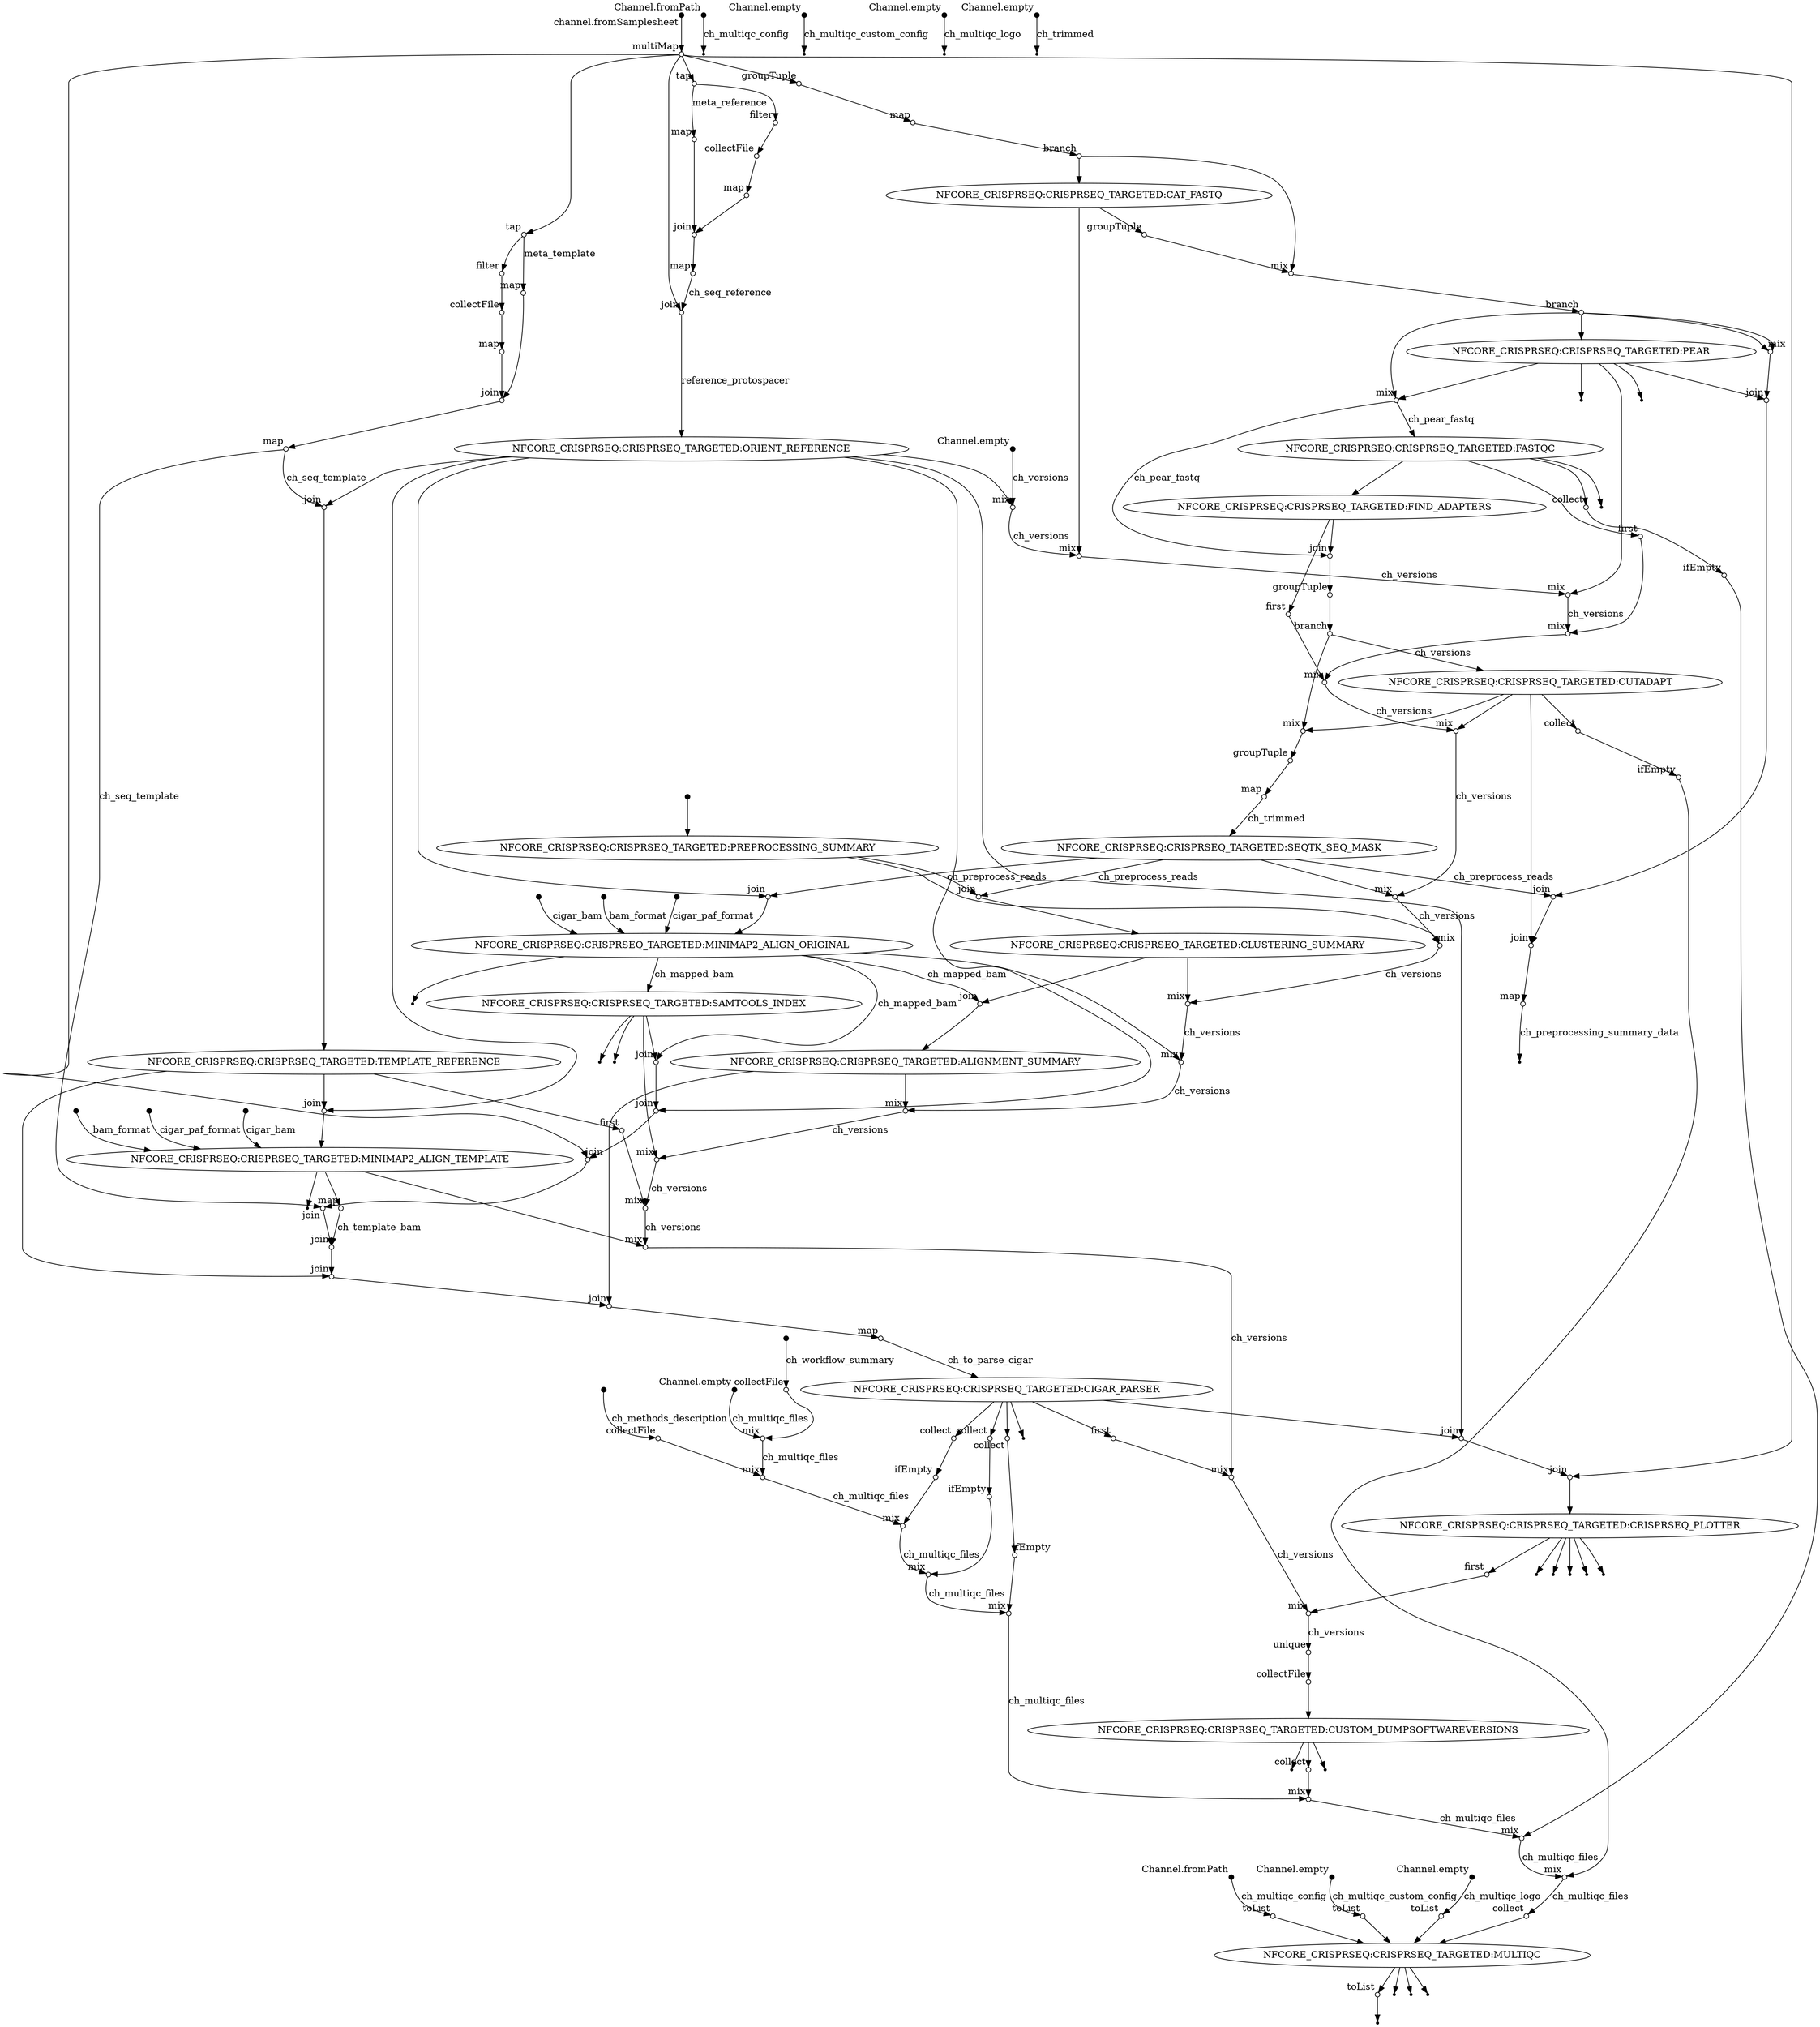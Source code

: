 digraph "crisprseq_dag" {
v0 [shape=point,label="",fixedsize=true,width=0.1,xlabel="Channel.fromPath"];
v151 [shape=circle,label="",fixedsize=true,width=0.1,xlabel="toList"];
v0 -> v151 [label="ch_multiqc_config"];

v1 [shape=point,label="",fixedsize=true,width=0.1,xlabel="Channel.empty"];
v152 [shape=circle,label="",fixedsize=true,width=0.1,xlabel="toList"];
v1 -> v152 [label="ch_multiqc_custom_config"];

v2 [shape=point,label="",fixedsize=true,width=0.1,xlabel="Channel.empty"];
v153 [shape=circle,label="",fixedsize=true,width=0.1,xlabel="toList"];
v2 -> v153 [label="ch_multiqc_logo"];

v3 [shape=point,label="",fixedsize=true,width=0.1,xlabel="Channel.fromPath"];
v4 [shape=point];
v3 -> v4 [label="ch_multiqc_config"];

v5 [shape=point,label="",fixedsize=true,width=0.1,xlabel="Channel.empty"];
v6 [shape=point];
v5 -> v6 [label="ch_multiqc_custom_config"];

v7 [shape=point,label="",fixedsize=true,width=0.1,xlabel="Channel.empty"];
v8 [shape=point];
v7 -> v8 [label="ch_multiqc_logo"];

v9 [shape=point,label="",fixedsize=true,width=0.1,xlabel="Channel.empty"];
v31 [shape=circle,label="",fixedsize=true,width=0.1,xlabel="mix"];
v9 -> v31 [label="ch_versions"];

v10 [shape=point,label="",fixedsize=true,width=0.1,xlabel="channel.fromSamplesheet"];
v11 [shape=circle,label="",fixedsize=true,width=0.1,xlabel="multiMap"];
v10 -> v11;

v11 [shape=circle,label="",fixedsize=true,width=0.1,xlabel="multiMap"];
v12 [shape=circle,label="",fixedsize=true,width=0.1,xlabel="groupTuple"];
v11 -> v12;

v11 [shape=circle,label="",fixedsize=true,width=0.1,xlabel="multiMap"];
v29 [shape=circle,label="",fixedsize=true,width=0.1,xlabel="join"];
v11 -> v29;

v11 [shape=circle,label="",fixedsize=true,width=0.1,xlabel="multiMap"];
v15 [shape=circle,label="",fixedsize=true,width=0.1,xlabel="tap"];
v11 -> v15;

v11 [shape=circle,label="",fixedsize=true,width=0.1,xlabel="multiMap"];
v22 [shape=circle,label="",fixedsize=true,width=0.1,xlabel="tap"];
v11 -> v22;

v12 [shape=circle,label="",fixedsize=true,width=0.1,xlabel="groupTuple"];
v13 [shape=circle,label="",fixedsize=true,width=0.1,xlabel="map"];
v12 -> v13;

v13 [shape=circle,label="",fixedsize=true,width=0.1,xlabel="map"];
v14 [shape=circle,label="",fixedsize=true,width=0.1,xlabel="branch"];
v13 -> v14;

v14 [shape=circle,label="",fixedsize=true,width=0.1,xlabel="branch"];
v32 [label="NFCORE_CRISPRSEQ:CRISPRSEQ_TARGETED:CAT_FASTQ"];
v14 -> v32;

v14 [shape=circle,label="",fixedsize=true,width=0.1,xlabel="branch"];
v34 [shape=circle,label="",fixedsize=true,width=0.1,xlabel="mix"];
v14 -> v34;

v15 [shape=circle,label="",fixedsize=true,width=0.1,xlabel="tap"];
v19 [shape=circle,label="",fixedsize=true,width=0.1,xlabel="map"];
v15 -> v19 [label="meta_reference"];

v15 [shape=circle,label="",fixedsize=true,width=0.1,xlabel="tap"];
v16 [shape=circle,label="",fixedsize=true,width=0.1,xlabel="filter"];
v15 -> v16;

v16 [shape=circle,label="",fixedsize=true,width=0.1,xlabel="filter"];
v17 [shape=circle,label="",fixedsize=true,width=0.1,xlabel="collectFile"];
v16 -> v17;

v17 [shape=circle,label="",fixedsize=true,width=0.1,xlabel="collectFile"];
v18 [shape=circle,label="",fixedsize=true,width=0.1,xlabel="map"];
v17 -> v18;

v18 [shape=circle,label="",fixedsize=true,width=0.1,xlabel="map"];
v20 [shape=circle,label="",fixedsize=true,width=0.1,xlabel="join"];
v18 -> v20;

v19 [shape=circle,label="",fixedsize=true,width=0.1,xlabel="map"];
v20 [shape=circle,label="",fixedsize=true,width=0.1,xlabel="join"];
v19 -> v20;

v20 [shape=circle,label="",fixedsize=true,width=0.1,xlabel="join"];
v21 [shape=circle,label="",fixedsize=true,width=0.1,xlabel="map"];
v20 -> v21;

v21 [shape=circle,label="",fixedsize=true,width=0.1,xlabel="map"];
v29 [shape=circle,label="",fixedsize=true,width=0.1,xlabel="join"];
v21 -> v29 [label="ch_seq_reference"];

v22 [shape=circle,label="",fixedsize=true,width=0.1,xlabel="tap"];
v26 [shape=circle,label="",fixedsize=true,width=0.1,xlabel="map"];
v22 -> v26 [label="meta_template"];

v22 [shape=circle,label="",fixedsize=true,width=0.1,xlabel="tap"];
v23 [shape=circle,label="",fixedsize=true,width=0.1,xlabel="filter"];
v22 -> v23;

v23 [shape=circle,label="",fixedsize=true,width=0.1,xlabel="filter"];
v24 [shape=circle,label="",fixedsize=true,width=0.1,xlabel="collectFile"];
v23 -> v24;

v24 [shape=circle,label="",fixedsize=true,width=0.1,xlabel="collectFile"];
v25 [shape=circle,label="",fixedsize=true,width=0.1,xlabel="map"];
v24 -> v25;

v25 [shape=circle,label="",fixedsize=true,width=0.1,xlabel="map"];
v27 [shape=circle,label="",fixedsize=true,width=0.1,xlabel="join"];
v25 -> v27;

v26 [shape=circle,label="",fixedsize=true,width=0.1,xlabel="map"];
v27 [shape=circle,label="",fixedsize=true,width=0.1,xlabel="join"];
v26 -> v27;

v27 [shape=circle,label="",fixedsize=true,width=0.1,xlabel="join"];
v28 [shape=circle,label="",fixedsize=true,width=0.1,xlabel="map"];
v27 -> v28;

v28 [shape=circle,label="",fixedsize=true,width=0.1,xlabel="map"];
v87 [shape=circle,label="",fixedsize=true,width=0.1,xlabel="join"];
v28 -> v87 [label="ch_seq_template"];

v29 [shape=circle,label="",fixedsize=true,width=0.1,xlabel="join"];
v30 [label="NFCORE_CRISPRSEQ:CRISPRSEQ_TARGETED:ORIENT_REFERENCE"];
v29 -> v30 [label="reference_protospacer"];

v30 [label="NFCORE_CRISPRSEQ:CRISPRSEQ_TARGETED:ORIENT_REFERENCE"];
v73 [shape=circle,label="",fixedsize=true,width=0.1,xlabel="join"];
v30 -> v73;

v30 [label="NFCORE_CRISPRSEQ:CRISPRSEQ_TARGETED:ORIENT_REFERENCE"];
v31 [shape=circle,label="",fixedsize=true,width=0.1,xlabel="mix"];
v30 -> v31;

v31 [shape=circle,label="",fixedsize=true,width=0.1,xlabel="mix"];
v36 [shape=circle,label="",fixedsize=true,width=0.1,xlabel="mix"];
v31 -> v36 [label="ch_versions"];

v32 [label="NFCORE_CRISPRSEQ:CRISPRSEQ_TARGETED:CAT_FASTQ"];
v33 [shape=circle,label="",fixedsize=true,width=0.1,xlabel="groupTuple"];
v32 -> v33;

v32 [label="NFCORE_CRISPRSEQ:CRISPRSEQ_TARGETED:CAT_FASTQ"];
v36 [shape=circle,label="",fixedsize=true,width=0.1,xlabel="mix"];
v32 -> v36;

v33 [shape=circle,label="",fixedsize=true,width=0.1,xlabel="groupTuple"];
v34 [shape=circle,label="",fixedsize=true,width=0.1,xlabel="mix"];
v33 -> v34;

v34 [shape=circle,label="",fixedsize=true,width=0.1,xlabel="mix"];
v35 [shape=circle,label="",fixedsize=true,width=0.1,xlabel="branch"];
v34 -> v35;

v35 [shape=circle,label="",fixedsize=true,width=0.1,xlabel="branch"];
v37 [label="NFCORE_CRISPRSEQ:CRISPRSEQ_TARGETED:PEAR"];
v35 -> v37;

v35 [shape=circle,label="",fixedsize=true,width=0.1,xlabel="branch"];
v40 [shape=circle,label="",fixedsize=true,width=0.1,xlabel="mix"];
v35 -> v40;

v36 [shape=circle,label="",fixedsize=true,width=0.1,xlabel="mix"];
v41 [shape=circle,label="",fixedsize=true,width=0.1,xlabel="mix"];
v36 -> v41 [label="ch_versions"];

v37 [label="NFCORE_CRISPRSEQ:CRISPRSEQ_TARGETED:PEAR"];
v40 [shape=circle,label="",fixedsize=true,width=0.1,xlabel="mix"];
v37 -> v40;

v37 [label="NFCORE_CRISPRSEQ:CRISPRSEQ_TARGETED:PEAR"];
v39 [shape=point];
v37 -> v39;

v37 [label="NFCORE_CRISPRSEQ:CRISPRSEQ_TARGETED:PEAR"];
v38 [shape=point];
v37 -> v38;

v37 [label="NFCORE_CRISPRSEQ:CRISPRSEQ_TARGETED:PEAR"];
v41 [shape=circle,label="",fixedsize=true,width=0.1,xlabel="mix"];
v37 -> v41;

v40 [shape=circle,label="",fixedsize=true,width=0.1,xlabel="mix"];
v42 [label="NFCORE_CRISPRSEQ:CRISPRSEQ_TARGETED:FASTQC"];
v40 -> v42 [label="ch_pear_fastq"];

v41 [shape=circle,label="",fixedsize=true,width=0.1,xlabel="mix"];
v45 [shape=circle,label="",fixedsize=true,width=0.1,xlabel="mix"];
v41 -> v45 [label="ch_versions"];

v42 [label="NFCORE_CRISPRSEQ:CRISPRSEQ_TARGETED:FASTQC"];
v43 [shape=point];
v42 -> v43;

v42 [label="NFCORE_CRISPRSEQ:CRISPRSEQ_TARGETED:FASTQC"];
v48 [label="NFCORE_CRISPRSEQ:CRISPRSEQ_TARGETED:FIND_ADAPTERS"];
v42 -> v48;

v42 [label="NFCORE_CRISPRSEQ:CRISPRSEQ_TARGETED:FASTQC"];
v44 [shape=circle,label="",fixedsize=true,width=0.1,xlabel="first"];
v42 -> v44;

v44 [shape=circle,label="",fixedsize=true,width=0.1,xlabel="first"];
v45 [shape=circle,label="",fixedsize=true,width=0.1,xlabel="mix"];
v44 -> v45;

v45 [shape=circle,label="",fixedsize=true,width=0.1,xlabel="mix"];
v53 [shape=circle,label="",fixedsize=true,width=0.1,xlabel="mix"];
v45 -> v53 [label="ch_versions"];

v46 [shape=point,label="",fixedsize=true,width=0.1,xlabel="Channel.empty"];
v47 [shape=point];
v46 -> v47 [label="ch_trimmed"];

v48 [label="NFCORE_CRISPRSEQ:CRISPRSEQ_TARGETED:FIND_ADAPTERS"];
v49 [shape=circle,label="",fixedsize=true,width=0.1,xlabel="join"];
v48 -> v49;

v48 [label="NFCORE_CRISPRSEQ:CRISPRSEQ_TARGETED:FIND_ADAPTERS"];
v52 [shape=circle,label="",fixedsize=true,width=0.1,xlabel="first"];
v48 -> v52;

v40 [shape=circle,label="",fixedsize=true,width=0.1,xlabel="mix"];
v49 [shape=circle,label="",fixedsize=true,width=0.1,xlabel="join"];
v40 -> v49 [label="ch_pear_fastq"];

v49 [shape=circle,label="",fixedsize=true,width=0.1,xlabel="join"];
v50 [shape=circle,label="",fixedsize=true,width=0.1,xlabel="groupTuple"];
v49 -> v50;

v50 [shape=circle,label="",fixedsize=true,width=0.1,xlabel="groupTuple"];
v51 [shape=circle,label="",fixedsize=true,width=0.1,xlabel="branch"];
v50 -> v51;

v51 [shape=circle,label="",fixedsize=true,width=0.1,xlabel="branch"];
v56 [shape=circle,label="",fixedsize=true,width=0.1,xlabel="mix"];
v51 -> v56;

v51 [shape=circle,label="",fixedsize=true,width=0.1,xlabel="branch"];
v54 [label="NFCORE_CRISPRSEQ:CRISPRSEQ_TARGETED:CUTADAPT"];
v51 -> v54;

v52 [shape=circle,label="",fixedsize=true,width=0.1,xlabel="first"];
v53 [shape=circle,label="",fixedsize=true,width=0.1,xlabel="mix"];
v52 -> v53;

v53 [shape=circle,label="",fixedsize=true,width=0.1,xlabel="mix"];
v55 [shape=circle,label="",fixedsize=true,width=0.1,xlabel="mix"];
v53 -> v55 [label="ch_versions"];

v54 [label="NFCORE_CRISPRSEQ:CRISPRSEQ_TARGETED:CUTADAPT"];
v56 [shape=circle,label="",fixedsize=true,width=0.1,xlabel="mix"];
v54 -> v56;

v54 [label="NFCORE_CRISPRSEQ:CRISPRSEQ_TARGETED:CUTADAPT"];
v64 [shape=circle,label="",fixedsize=true,width=0.1,xlabel="join"];
v54 -> v64;

v54 [label="NFCORE_CRISPRSEQ:CRISPRSEQ_TARGETED:CUTADAPT"];
v55 [shape=circle,label="",fixedsize=true,width=0.1,xlabel="mix"];
v54 -> v55;

v55 [shape=circle,label="",fixedsize=true,width=0.1,xlabel="mix"];
v60 [shape=circle,label="",fixedsize=true,width=0.1,xlabel="mix"];
v55 -> v60 [label="ch_versions"];

v56 [shape=circle,label="",fixedsize=true,width=0.1,xlabel="mix"];
v57 [shape=circle,label="",fixedsize=true,width=0.1,xlabel="groupTuple"];
v56 -> v57;

v57 [shape=circle,label="",fixedsize=true,width=0.1,xlabel="groupTuple"];
v58 [shape=circle,label="",fixedsize=true,width=0.1,xlabel="map"];
v57 -> v58;

v58 [shape=circle,label="",fixedsize=true,width=0.1,xlabel="map"];
v59 [label="NFCORE_CRISPRSEQ:CRISPRSEQ_TARGETED:SEQTK_SEQ_MASK"];
v58 -> v59 [label="ch_trimmed"];

v59 [label="NFCORE_CRISPRSEQ:CRISPRSEQ_TARGETED:SEQTK_SEQ_MASK"];
v63 [shape=circle,label="",fixedsize=true,width=0.1,xlabel="join"];
v59 -> v63 [label="ch_preprocess_reads"];

v59 [label="NFCORE_CRISPRSEQ:CRISPRSEQ_TARGETED:SEQTK_SEQ_MASK"];
v60 [shape=circle,label="",fixedsize=true,width=0.1,xlabel="mix"];
v59 -> v60;

v60 [shape=circle,label="",fixedsize=true,width=0.1,xlabel="mix"];
v69 [shape=circle,label="",fixedsize=true,width=0.1,xlabel="mix"];
v60 -> v69 [label="ch_versions"];

v35 [shape=circle,label="",fixedsize=true,width=0.1,xlabel="branch"];
v61 [shape=circle,label="",fixedsize=true,width=0.1,xlabel="mix"];
v35 -> v61;

v35 [shape=circle,label="",fixedsize=true,width=0.1,xlabel="branch"];
v61 [shape=circle,label="",fixedsize=true,width=0.1,xlabel="mix"];
v35 -> v61;

v61 [shape=circle,label="",fixedsize=true,width=0.1,xlabel="mix"];
v62 [shape=circle,label="",fixedsize=true,width=0.1,xlabel="join"];
v61 -> v62;

v37 [label="NFCORE_CRISPRSEQ:CRISPRSEQ_TARGETED:PEAR"];
v62 [shape=circle,label="",fixedsize=true,width=0.1,xlabel="join"];
v37 -> v62;

v62 [shape=circle,label="",fixedsize=true,width=0.1,xlabel="join"];
v63 [shape=circle,label="",fixedsize=true,width=0.1,xlabel="join"];
v62 -> v63;

v63 [shape=circle,label="",fixedsize=true,width=0.1,xlabel="join"];
v64 [shape=circle,label="",fixedsize=true,width=0.1,xlabel="join"];
v63 -> v64;

v64 [shape=circle,label="",fixedsize=true,width=0.1,xlabel="join"];
v65 [shape=circle,label="",fixedsize=true,width=0.1,xlabel="map"];
v64 -> v65;

v65 [shape=circle,label="",fixedsize=true,width=0.1,xlabel="map"];
v66 [shape=point];
v65 -> v66 [label="ch_preprocessing_summary_data"];

v67 [shape=point,label="",fixedsize=true,width=0.1];
v68 [label="NFCORE_CRISPRSEQ:CRISPRSEQ_TARGETED:PREPROCESSING_SUMMARY"];
v67 -> v68;

v68 [label="NFCORE_CRISPRSEQ:CRISPRSEQ_TARGETED:PREPROCESSING_SUMMARY"];
v70 [shape=circle,label="",fixedsize=true,width=0.1,xlabel="join"];
v68 -> v70;

v68 [label="NFCORE_CRISPRSEQ:CRISPRSEQ_TARGETED:PREPROCESSING_SUMMARY"];
v69 [shape=circle,label="",fixedsize=true,width=0.1,xlabel="mix"];
v68 -> v69;

v69 [shape=circle,label="",fixedsize=true,width=0.1,xlabel="mix"];
v72 [shape=circle,label="",fixedsize=true,width=0.1,xlabel="mix"];
v69 -> v72 [label="ch_versions"];

v59 [label="NFCORE_CRISPRSEQ:CRISPRSEQ_TARGETED:SEQTK_SEQ_MASK"];
v70 [shape=circle,label="",fixedsize=true,width=0.1,xlabel="join"];
v59 -> v70 [label="ch_preprocess_reads"];

v70 [shape=circle,label="",fixedsize=true,width=0.1,xlabel="join"];
v71 [label="NFCORE_CRISPRSEQ:CRISPRSEQ_TARGETED:CLUSTERING_SUMMARY"];
v70 -> v71;

v71 [label="NFCORE_CRISPRSEQ:CRISPRSEQ_TARGETED:CLUSTERING_SUMMARY"];
v80 [shape=circle,label="",fixedsize=true,width=0.1,xlabel="join"];
v71 -> v80;

v71 [label="NFCORE_CRISPRSEQ:CRISPRSEQ_TARGETED:CLUSTERING_SUMMARY"];
v72 [shape=circle,label="",fixedsize=true,width=0.1,xlabel="mix"];
v71 -> v72;

v72 [shape=circle,label="",fixedsize=true,width=0.1,xlabel="mix"];
v79 [shape=circle,label="",fixedsize=true,width=0.1,xlabel="mix"];
v72 -> v79 [label="ch_versions"];

v59 [label="NFCORE_CRISPRSEQ:CRISPRSEQ_TARGETED:SEQTK_SEQ_MASK"];
v73 [shape=circle,label="",fixedsize=true,width=0.1,xlabel="join"];
v59 -> v73 [label="ch_preprocess_reads"];

v73 [shape=circle,label="",fixedsize=true,width=0.1,xlabel="join"];
v77 [label="NFCORE_CRISPRSEQ:CRISPRSEQ_TARGETED:MINIMAP2_ALIGN_ORIGINAL"];
v73 -> v77;

v74 [shape=point,label="",fixedsize=true,width=0.1];
v77 [label="NFCORE_CRISPRSEQ:CRISPRSEQ_TARGETED:MINIMAP2_ALIGN_ORIGINAL"];
v74 -> v77 [label="bam_format"];

v75 [shape=point,label="",fixedsize=true,width=0.1];
v77 [label="NFCORE_CRISPRSEQ:CRISPRSEQ_TARGETED:MINIMAP2_ALIGN_ORIGINAL"];
v75 -> v77 [label="cigar_paf_format"];

v76 [shape=point,label="",fixedsize=true,width=0.1];
v77 [label="NFCORE_CRISPRSEQ:CRISPRSEQ_TARGETED:MINIMAP2_ALIGN_ORIGINAL"];
v76 -> v77 [label="cigar_bam"];

v77 [label="NFCORE_CRISPRSEQ:CRISPRSEQ_TARGETED:MINIMAP2_ALIGN_ORIGINAL"];
v78 [shape=point];
v77 -> v78;

v77 [label="NFCORE_CRISPRSEQ:CRISPRSEQ_TARGETED:MINIMAP2_ALIGN_ORIGINAL"];
v80 [shape=circle,label="",fixedsize=true,width=0.1,xlabel="join"];
v77 -> v80 [label="ch_mapped_bam"];

v77 [label="NFCORE_CRISPRSEQ:CRISPRSEQ_TARGETED:MINIMAP2_ALIGN_ORIGINAL"];
v79 [shape=circle,label="",fixedsize=true,width=0.1,xlabel="mix"];
v77 -> v79;

v79 [shape=circle,label="",fixedsize=true,width=0.1,xlabel="mix"];
v82 [shape=circle,label="",fixedsize=true,width=0.1,xlabel="mix"];
v79 -> v82 [label="ch_versions"];

v80 [shape=circle,label="",fixedsize=true,width=0.1,xlabel="join"];
v81 [label="NFCORE_CRISPRSEQ:CRISPRSEQ_TARGETED:ALIGNMENT_SUMMARY"];
v80 -> v81;

v81 [label="NFCORE_CRISPRSEQ:CRISPRSEQ_TARGETED:ALIGNMENT_SUMMARY"];
v105 [shape=circle,label="",fixedsize=true,width=0.1,xlabel="join"];
v81 -> v105;

v81 [label="NFCORE_CRISPRSEQ:CRISPRSEQ_TARGETED:ALIGNMENT_SUMMARY"];
v82 [shape=circle,label="",fixedsize=true,width=0.1,xlabel="mix"];
v81 -> v82;

v82 [shape=circle,label="",fixedsize=true,width=0.1,xlabel="mix"];
v86 [shape=circle,label="",fixedsize=true,width=0.1,xlabel="mix"];
v82 -> v86 [label="ch_versions"];

v77 [label="NFCORE_CRISPRSEQ:CRISPRSEQ_TARGETED:MINIMAP2_ALIGN_ORIGINAL"];
v83 [label="NFCORE_CRISPRSEQ:CRISPRSEQ_TARGETED:SAMTOOLS_INDEX"];
v77 -> v83 [label="ch_mapped_bam"];

v83 [label="NFCORE_CRISPRSEQ:CRISPRSEQ_TARGETED:SAMTOOLS_INDEX"];
v99 [shape=circle,label="",fixedsize=true,width=0.1,xlabel="join"];
v83 -> v99;

v83 [label="NFCORE_CRISPRSEQ:CRISPRSEQ_TARGETED:SAMTOOLS_INDEX"];
v85 [shape=point];
v83 -> v85;

v83 [label="NFCORE_CRISPRSEQ:CRISPRSEQ_TARGETED:SAMTOOLS_INDEX"];
v84 [shape=point];
v83 -> v84;

v83 [label="NFCORE_CRISPRSEQ:CRISPRSEQ_TARGETED:SAMTOOLS_INDEX"];
v86 [shape=circle,label="",fixedsize=true,width=0.1,xlabel="mix"];
v83 -> v86;

v86 [shape=circle,label="",fixedsize=true,width=0.1,xlabel="mix"];
v90 [shape=circle,label="",fixedsize=true,width=0.1,xlabel="mix"];
v86 -> v90 [label="ch_versions"];

v30 [label="NFCORE_CRISPRSEQ:CRISPRSEQ_TARGETED:ORIENT_REFERENCE"];
v87 [shape=circle,label="",fixedsize=true,width=0.1,xlabel="join"];
v30 -> v87;

v87 [shape=circle,label="",fixedsize=true,width=0.1,xlabel="join"];
v88 [label="NFCORE_CRISPRSEQ:CRISPRSEQ_TARGETED:TEMPLATE_REFERENCE"];
v87 -> v88;

v88 [label="NFCORE_CRISPRSEQ:CRISPRSEQ_TARGETED:TEMPLATE_REFERENCE"];
v91 [shape=circle,label="",fixedsize=true,width=0.1,xlabel="join"];
v88 -> v91;

v88 [label="NFCORE_CRISPRSEQ:CRISPRSEQ_TARGETED:TEMPLATE_REFERENCE"];
v89 [shape=circle,label="",fixedsize=true,width=0.1,xlabel="first"];
v88 -> v89;

v89 [shape=circle,label="",fixedsize=true,width=0.1,xlabel="first"];
v90 [shape=circle,label="",fixedsize=true,width=0.1,xlabel="mix"];
v89 -> v90;

v90 [shape=circle,label="",fixedsize=true,width=0.1,xlabel="mix"];
v98 [shape=circle,label="",fixedsize=true,width=0.1,xlabel="mix"];
v90 -> v98 [label="ch_versions"];

v30 [label="NFCORE_CRISPRSEQ:CRISPRSEQ_TARGETED:ORIENT_REFERENCE"];
v91 [shape=circle,label="",fixedsize=true,width=0.1,xlabel="join"];
v30 -> v91;

v91 [shape=circle,label="",fixedsize=true,width=0.1,xlabel="join"];
v95 [label="NFCORE_CRISPRSEQ:CRISPRSEQ_TARGETED:MINIMAP2_ALIGN_TEMPLATE"];
v91 -> v95;

v92 [shape=point,label="",fixedsize=true,width=0.1];
v95 [label="NFCORE_CRISPRSEQ:CRISPRSEQ_TARGETED:MINIMAP2_ALIGN_TEMPLATE"];
v92 -> v95 [label="bam_format"];

v93 [shape=point,label="",fixedsize=true,width=0.1];
v95 [label="NFCORE_CRISPRSEQ:CRISPRSEQ_TARGETED:MINIMAP2_ALIGN_TEMPLATE"];
v93 -> v95 [label="cigar_paf_format"];

v94 [shape=point,label="",fixedsize=true,width=0.1];
v95 [label="NFCORE_CRISPRSEQ:CRISPRSEQ_TARGETED:MINIMAP2_ALIGN_TEMPLATE"];
v94 -> v95 [label="cigar_bam"];

v95 [label="NFCORE_CRISPRSEQ:CRISPRSEQ_TARGETED:MINIMAP2_ALIGN_TEMPLATE"];
v96 [shape=point];
v95 -> v96;

v95 [label="NFCORE_CRISPRSEQ:CRISPRSEQ_TARGETED:MINIMAP2_ALIGN_TEMPLATE"];
v97 [shape=circle,label="",fixedsize=true,width=0.1,xlabel="map"];
v95 -> v97;

v95 [label="NFCORE_CRISPRSEQ:CRISPRSEQ_TARGETED:MINIMAP2_ALIGN_TEMPLATE"];
v98 [shape=circle,label="",fixedsize=true,width=0.1,xlabel="mix"];
v95 -> v98;

v97 [shape=circle,label="",fixedsize=true,width=0.1,xlabel="map"];
v103 [shape=circle,label="",fixedsize=true,width=0.1,xlabel="join"];
v97 -> v103 [label="ch_template_bam"];

v98 [shape=circle,label="",fixedsize=true,width=0.1,xlabel="mix"];
v110 [shape=circle,label="",fixedsize=true,width=0.1,xlabel="mix"];
v98 -> v110 [label="ch_versions"];

v77 [label="NFCORE_CRISPRSEQ:CRISPRSEQ_TARGETED:MINIMAP2_ALIGN_ORIGINAL"];
v99 [shape=circle,label="",fixedsize=true,width=0.1,xlabel="join"];
v77 -> v99 [label="ch_mapped_bam"];

v99 [shape=circle,label="",fixedsize=true,width=0.1,xlabel="join"];
v100 [shape=circle,label="",fixedsize=true,width=0.1,xlabel="join"];
v99 -> v100;

v30 [label="NFCORE_CRISPRSEQ:CRISPRSEQ_TARGETED:ORIENT_REFERENCE"];
v100 [shape=circle,label="",fixedsize=true,width=0.1,xlabel="join"];
v30 -> v100;

v100 [shape=circle,label="",fixedsize=true,width=0.1,xlabel="join"];
v101 [shape=circle,label="",fixedsize=true,width=0.1,xlabel="join"];
v100 -> v101;

v11 [shape=circle,label="",fixedsize=true,width=0.1,xlabel="multiMap"];
v101 [shape=circle,label="",fixedsize=true,width=0.1,xlabel="join"];
v11 -> v101;

v101 [shape=circle,label="",fixedsize=true,width=0.1,xlabel="join"];
v102 [shape=circle,label="",fixedsize=true,width=0.1,xlabel="join"];
v101 -> v102;

v28 [shape=circle,label="",fixedsize=true,width=0.1,xlabel="map"];
v102 [shape=circle,label="",fixedsize=true,width=0.1,xlabel="join"];
v28 -> v102 [label="ch_seq_template"];

v102 [shape=circle,label="",fixedsize=true,width=0.1,xlabel="join"];
v103 [shape=circle,label="",fixedsize=true,width=0.1,xlabel="join"];
v102 -> v103;

v103 [shape=circle,label="",fixedsize=true,width=0.1,xlabel="join"];
v104 [shape=circle,label="",fixedsize=true,width=0.1,xlabel="join"];
v103 -> v104;

v88 [label="NFCORE_CRISPRSEQ:CRISPRSEQ_TARGETED:TEMPLATE_REFERENCE"];
v104 [shape=circle,label="",fixedsize=true,width=0.1,xlabel="join"];
v88 -> v104;

v104 [shape=circle,label="",fixedsize=true,width=0.1,xlabel="join"];
v105 [shape=circle,label="",fixedsize=true,width=0.1,xlabel="join"];
v104 -> v105;

v105 [shape=circle,label="",fixedsize=true,width=0.1,xlabel="join"];
v106 [shape=circle,label="",fixedsize=true,width=0.1,xlabel="map"];
v105 -> v106;

v106 [shape=circle,label="",fixedsize=true,width=0.1,xlabel="map"];
v107 [label="NFCORE_CRISPRSEQ:CRISPRSEQ_TARGETED:CIGAR_PARSER"];
v106 -> v107 [label="ch_to_parse_cigar"];

v107 [label="NFCORE_CRISPRSEQ:CRISPRSEQ_TARGETED:CIGAR_PARSER"];
v111 [shape=circle,label="",fixedsize=true,width=0.1,xlabel="join"];
v107 -> v111;

v107 [label="NFCORE_CRISPRSEQ:CRISPRSEQ_TARGETED:CIGAR_PARSER"];
v136 [shape=circle,label="",fixedsize=true,width=0.1,xlabel="collect"];
v107 -> v136;

v107 [label="NFCORE_CRISPRSEQ:CRISPRSEQ_TARGETED:CIGAR_PARSER"];
v108 [shape=point];
v107 -> v108;

v107 [label="NFCORE_CRISPRSEQ:CRISPRSEQ_TARGETED:CIGAR_PARSER"];
v139 [shape=circle,label="",fixedsize=true,width=0.1,xlabel="collect"];
v107 -> v139;

v107 [label="NFCORE_CRISPRSEQ:CRISPRSEQ_TARGETED:CIGAR_PARSER"];
v133 [shape=circle,label="",fixedsize=true,width=0.1,xlabel="collect"];
v107 -> v133;

v107 [label="NFCORE_CRISPRSEQ:CRISPRSEQ_TARGETED:CIGAR_PARSER"];
v109 [shape=circle,label="",fixedsize=true,width=0.1,xlabel="first"];
v107 -> v109;

v109 [shape=circle,label="",fixedsize=true,width=0.1,xlabel="first"];
v110 [shape=circle,label="",fixedsize=true,width=0.1,xlabel="mix"];
v109 -> v110;

v110 [shape=circle,label="",fixedsize=true,width=0.1,xlabel="mix"];
v120 [shape=circle,label="",fixedsize=true,width=0.1,xlabel="mix"];
v110 -> v120 [label="ch_versions"];

v30 [label="NFCORE_CRISPRSEQ:CRISPRSEQ_TARGETED:ORIENT_REFERENCE"];
v111 [shape=circle,label="",fixedsize=true,width=0.1,xlabel="join"];
v30 -> v111;

v111 [shape=circle,label="",fixedsize=true,width=0.1,xlabel="join"];
v112 [shape=circle,label="",fixedsize=true,width=0.1,xlabel="join"];
v111 -> v112;

v11 [shape=circle,label="",fixedsize=true,width=0.1,xlabel="multiMap"];
v112 [shape=circle,label="",fixedsize=true,width=0.1,xlabel="join"];
v11 -> v112;

v112 [shape=circle,label="",fixedsize=true,width=0.1,xlabel="join"];
v113 [label="NFCORE_CRISPRSEQ:CRISPRSEQ_TARGETED:CRISPRSEQ_PLOTTER"];
v112 -> v113;

v113 [label="NFCORE_CRISPRSEQ:CRISPRSEQ_TARGETED:CRISPRSEQ_PLOTTER"];
v118 [shape=point];
v113 -> v118;

v113 [label="NFCORE_CRISPRSEQ:CRISPRSEQ_TARGETED:CRISPRSEQ_PLOTTER"];
v117 [shape=point];
v113 -> v117;

v113 [label="NFCORE_CRISPRSEQ:CRISPRSEQ_TARGETED:CRISPRSEQ_PLOTTER"];
v116 [shape=point];
v113 -> v116;

v113 [label="NFCORE_CRISPRSEQ:CRISPRSEQ_TARGETED:CRISPRSEQ_PLOTTER"];
v115 [shape=point];
v113 -> v115;

v113 [label="NFCORE_CRISPRSEQ:CRISPRSEQ_TARGETED:CRISPRSEQ_PLOTTER"];
v114 [shape=point];
v113 -> v114;

v113 [label="NFCORE_CRISPRSEQ:CRISPRSEQ_TARGETED:CRISPRSEQ_PLOTTER"];
v119 [shape=circle,label="",fixedsize=true,width=0.1,xlabel="first"];
v113 -> v119;

v119 [shape=circle,label="",fixedsize=true,width=0.1,xlabel="first"];
v120 [shape=circle,label="",fixedsize=true,width=0.1,xlabel="mix"];
v119 -> v120;

v120 [shape=circle,label="",fixedsize=true,width=0.1,xlabel="mix"];
v121 [shape=circle,label="",fixedsize=true,width=0.1,xlabel="unique"];
v120 -> v121 [label="ch_versions"];

v121 [shape=circle,label="",fixedsize=true,width=0.1,xlabel="unique"];
v122 [shape=circle,label="",fixedsize=true,width=0.1,xlabel="collectFile"];
v121 -> v122;

v122 [shape=circle,label="",fixedsize=true,width=0.1,xlabel="collectFile"];
v123 [label="NFCORE_CRISPRSEQ:CRISPRSEQ_TARGETED:CUSTOM_DUMPSOFTWAREVERSIONS"];
v122 -> v123;

v123 [label="NFCORE_CRISPRSEQ:CRISPRSEQ_TARGETED:CUSTOM_DUMPSOFTWAREVERSIONS"];
v125 [shape=point];
v123 -> v125;

v123 [label="NFCORE_CRISPRSEQ:CRISPRSEQ_TARGETED:CUSTOM_DUMPSOFTWAREVERSIONS"];
v142 [shape=circle,label="",fixedsize=true,width=0.1,xlabel="collect"];
v123 -> v142;

v123 [label="NFCORE_CRISPRSEQ:CRISPRSEQ_TARGETED:CUSTOM_DUMPSOFTWAREVERSIONS"];
v124 [shape=point];
v123 -> v124;

v126 [shape=point,label="",fixedsize=true,width=0.1,xlabel="Channel.empty"];
v129 [shape=circle,label="",fixedsize=true,width=0.1,xlabel="mix"];
v126 -> v129 [label="ch_multiqc_files"];

v127 [shape=point,label="",fixedsize=true,width=0.1];
v128 [shape=circle,label="",fixedsize=true,width=0.1,xlabel="collectFile"];
v127 -> v128 [label="ch_workflow_summary"];

v128 [shape=circle,label="",fixedsize=true,width=0.1,xlabel="collectFile"];
v129 [shape=circle,label="",fixedsize=true,width=0.1,xlabel="mix"];
v128 -> v129;

v129 [shape=circle,label="",fixedsize=true,width=0.1,xlabel="mix"];
v132 [shape=circle,label="",fixedsize=true,width=0.1,xlabel="mix"];
v129 -> v132 [label="ch_multiqc_files"];

v130 [shape=point,label="",fixedsize=true,width=0.1];
v131 [shape=circle,label="",fixedsize=true,width=0.1,xlabel="collectFile"];
v130 -> v131 [label="ch_methods_description"];

v131 [shape=circle,label="",fixedsize=true,width=0.1,xlabel="collectFile"];
v132 [shape=circle,label="",fixedsize=true,width=0.1,xlabel="mix"];
v131 -> v132;

v132 [shape=circle,label="",fixedsize=true,width=0.1,xlabel="mix"];
v135 [shape=circle,label="",fixedsize=true,width=0.1,xlabel="mix"];
v132 -> v135 [label="ch_multiqc_files"];

v133 [shape=circle,label="",fixedsize=true,width=0.1,xlabel="collect"];
v134 [shape=circle,label="",fixedsize=true,width=0.1,xlabel="ifEmpty"];
v133 -> v134;

v134 [shape=circle,label="",fixedsize=true,width=0.1,xlabel="ifEmpty"];
v135 [shape=circle,label="",fixedsize=true,width=0.1,xlabel="mix"];
v134 -> v135;

v135 [shape=circle,label="",fixedsize=true,width=0.1,xlabel="mix"];
v138 [shape=circle,label="",fixedsize=true,width=0.1,xlabel="mix"];
v135 -> v138 [label="ch_multiqc_files"];

v136 [shape=circle,label="",fixedsize=true,width=0.1,xlabel="collect"];
v137 [shape=circle,label="",fixedsize=true,width=0.1,xlabel="ifEmpty"];
v136 -> v137;

v137 [shape=circle,label="",fixedsize=true,width=0.1,xlabel="ifEmpty"];
v138 [shape=circle,label="",fixedsize=true,width=0.1,xlabel="mix"];
v137 -> v138;

v138 [shape=circle,label="",fixedsize=true,width=0.1,xlabel="mix"];
v141 [shape=circle,label="",fixedsize=true,width=0.1,xlabel="mix"];
v138 -> v141 [label="ch_multiqc_files"];

v139 [shape=circle,label="",fixedsize=true,width=0.1,xlabel="collect"];
v140 [shape=circle,label="",fixedsize=true,width=0.1,xlabel="ifEmpty"];
v139 -> v140;

v140 [shape=circle,label="",fixedsize=true,width=0.1,xlabel="ifEmpty"];
v141 [shape=circle,label="",fixedsize=true,width=0.1,xlabel="mix"];
v140 -> v141;

v141 [shape=circle,label="",fixedsize=true,width=0.1,xlabel="mix"];
v143 [shape=circle,label="",fixedsize=true,width=0.1,xlabel="mix"];
v141 -> v143 [label="ch_multiqc_files"];

v142 [shape=circle,label="",fixedsize=true,width=0.1,xlabel="collect"];
v143 [shape=circle,label="",fixedsize=true,width=0.1,xlabel="mix"];
v142 -> v143;

v143 [shape=circle,label="",fixedsize=true,width=0.1,xlabel="mix"];
v146 [shape=circle,label="",fixedsize=true,width=0.1,xlabel="mix"];
v143 -> v146 [label="ch_multiqc_files"];

v42 [label="NFCORE_CRISPRSEQ:CRISPRSEQ_TARGETED:FASTQC"];
v144 [shape=circle,label="",fixedsize=true,width=0.1,xlabel="collect"];
v42 -> v144;

v144 [shape=circle,label="",fixedsize=true,width=0.1,xlabel="collect"];
v145 [shape=circle,label="",fixedsize=true,width=0.1,xlabel="ifEmpty"];
v144 -> v145;

v145 [shape=circle,label="",fixedsize=true,width=0.1,xlabel="ifEmpty"];
v146 [shape=circle,label="",fixedsize=true,width=0.1,xlabel="mix"];
v145 -> v146;

v146 [shape=circle,label="",fixedsize=true,width=0.1,xlabel="mix"];
v149 [shape=circle,label="",fixedsize=true,width=0.1,xlabel="mix"];
v146 -> v149 [label="ch_multiqc_files"];

v54 [label="NFCORE_CRISPRSEQ:CRISPRSEQ_TARGETED:CUTADAPT"];
v147 [shape=circle,label="",fixedsize=true,width=0.1,xlabel="collect"];
v54 -> v147;

v147 [shape=circle,label="",fixedsize=true,width=0.1,xlabel="collect"];
v148 [shape=circle,label="",fixedsize=true,width=0.1,xlabel="ifEmpty"];
v147 -> v148;

v148 [shape=circle,label="",fixedsize=true,width=0.1,xlabel="ifEmpty"];
v149 [shape=circle,label="",fixedsize=true,width=0.1,xlabel="mix"];
v148 -> v149;

v149 [shape=circle,label="",fixedsize=true,width=0.1,xlabel="mix"];
v150 [shape=circle,label="",fixedsize=true,width=0.1,xlabel="collect"];
v149 -> v150 [label="ch_multiqc_files"];

v150 [shape=circle,label="",fixedsize=true,width=0.1,xlabel="collect"];
v154 [label="NFCORE_CRISPRSEQ:CRISPRSEQ_TARGETED:MULTIQC"];
v150 -> v154;

v151 [shape=circle,label="",fixedsize=true,width=0.1,xlabel="toList"];
v154 [label="NFCORE_CRISPRSEQ:CRISPRSEQ_TARGETED:MULTIQC"];
v151 -> v154;

v152 [shape=circle,label="",fixedsize=true,width=0.1,xlabel="toList"];
v154 [label="NFCORE_CRISPRSEQ:CRISPRSEQ_TARGETED:MULTIQC"];
v152 -> v154;

v153 [shape=circle,label="",fixedsize=true,width=0.1,xlabel="toList"];
v154 [label="NFCORE_CRISPRSEQ:CRISPRSEQ_TARGETED:MULTIQC"];
v153 -> v154;

v154 [label="NFCORE_CRISPRSEQ:CRISPRSEQ_TARGETED:MULTIQC"];
v158 [shape=circle,label="",fixedsize=true,width=0.1,xlabel="toList"];
v154 -> v158;

v154 [label="NFCORE_CRISPRSEQ:CRISPRSEQ_TARGETED:MULTIQC"];
v157 [shape=point];
v154 -> v157;

v154 [label="NFCORE_CRISPRSEQ:CRISPRSEQ_TARGETED:MULTIQC"];
v156 [shape=point];
v154 -> v156;

v154 [label="NFCORE_CRISPRSEQ:CRISPRSEQ_TARGETED:MULTIQC"];
v155 [shape=point];
v154 -> v155;

v158 [shape=circle,label="",fixedsize=true,width=0.1,xlabel="toList"];
v159 [shape=point];
v158 -> v159;

}
